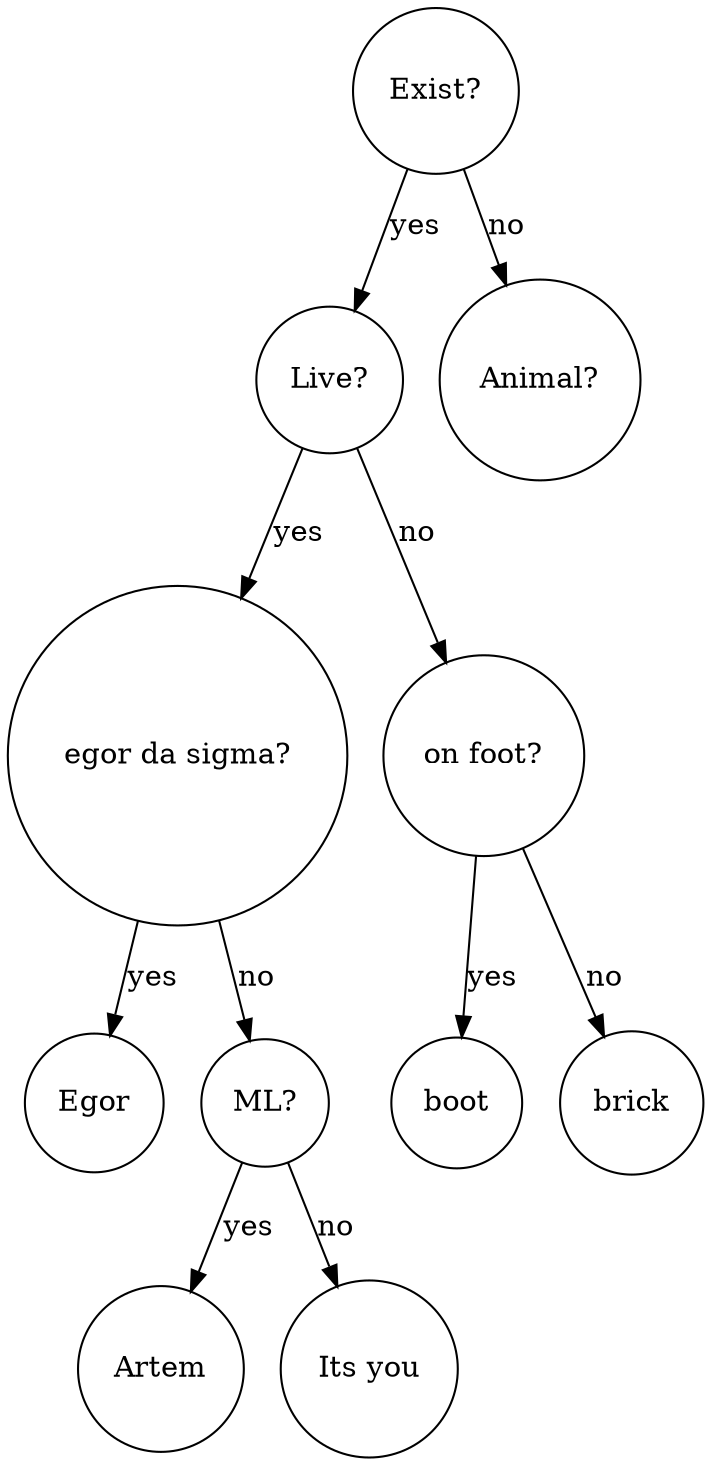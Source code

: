 digraph BST {
    node [shape=circle];
    "Exist?" -> "Live?" [label="yes"];
    "Exist?" -> "Animal?" [label="no"];
    "Live?" -> "egor da sigma?" [label="yes"];
    "Live?" -> "on foot?" [label="no"];
    "egor da sigma?" -> "Egor" [label="yes"];
    "egor da sigma?" -> "ML?" [label="no"];
    "ML?" -> "Artem" [label="yes"];
    "ML?" -> "Its you" [label="no"];
    "on foot?" -> "boot" [label="yes"];
    "on foot?" -> "brick" [label="no"];
}
